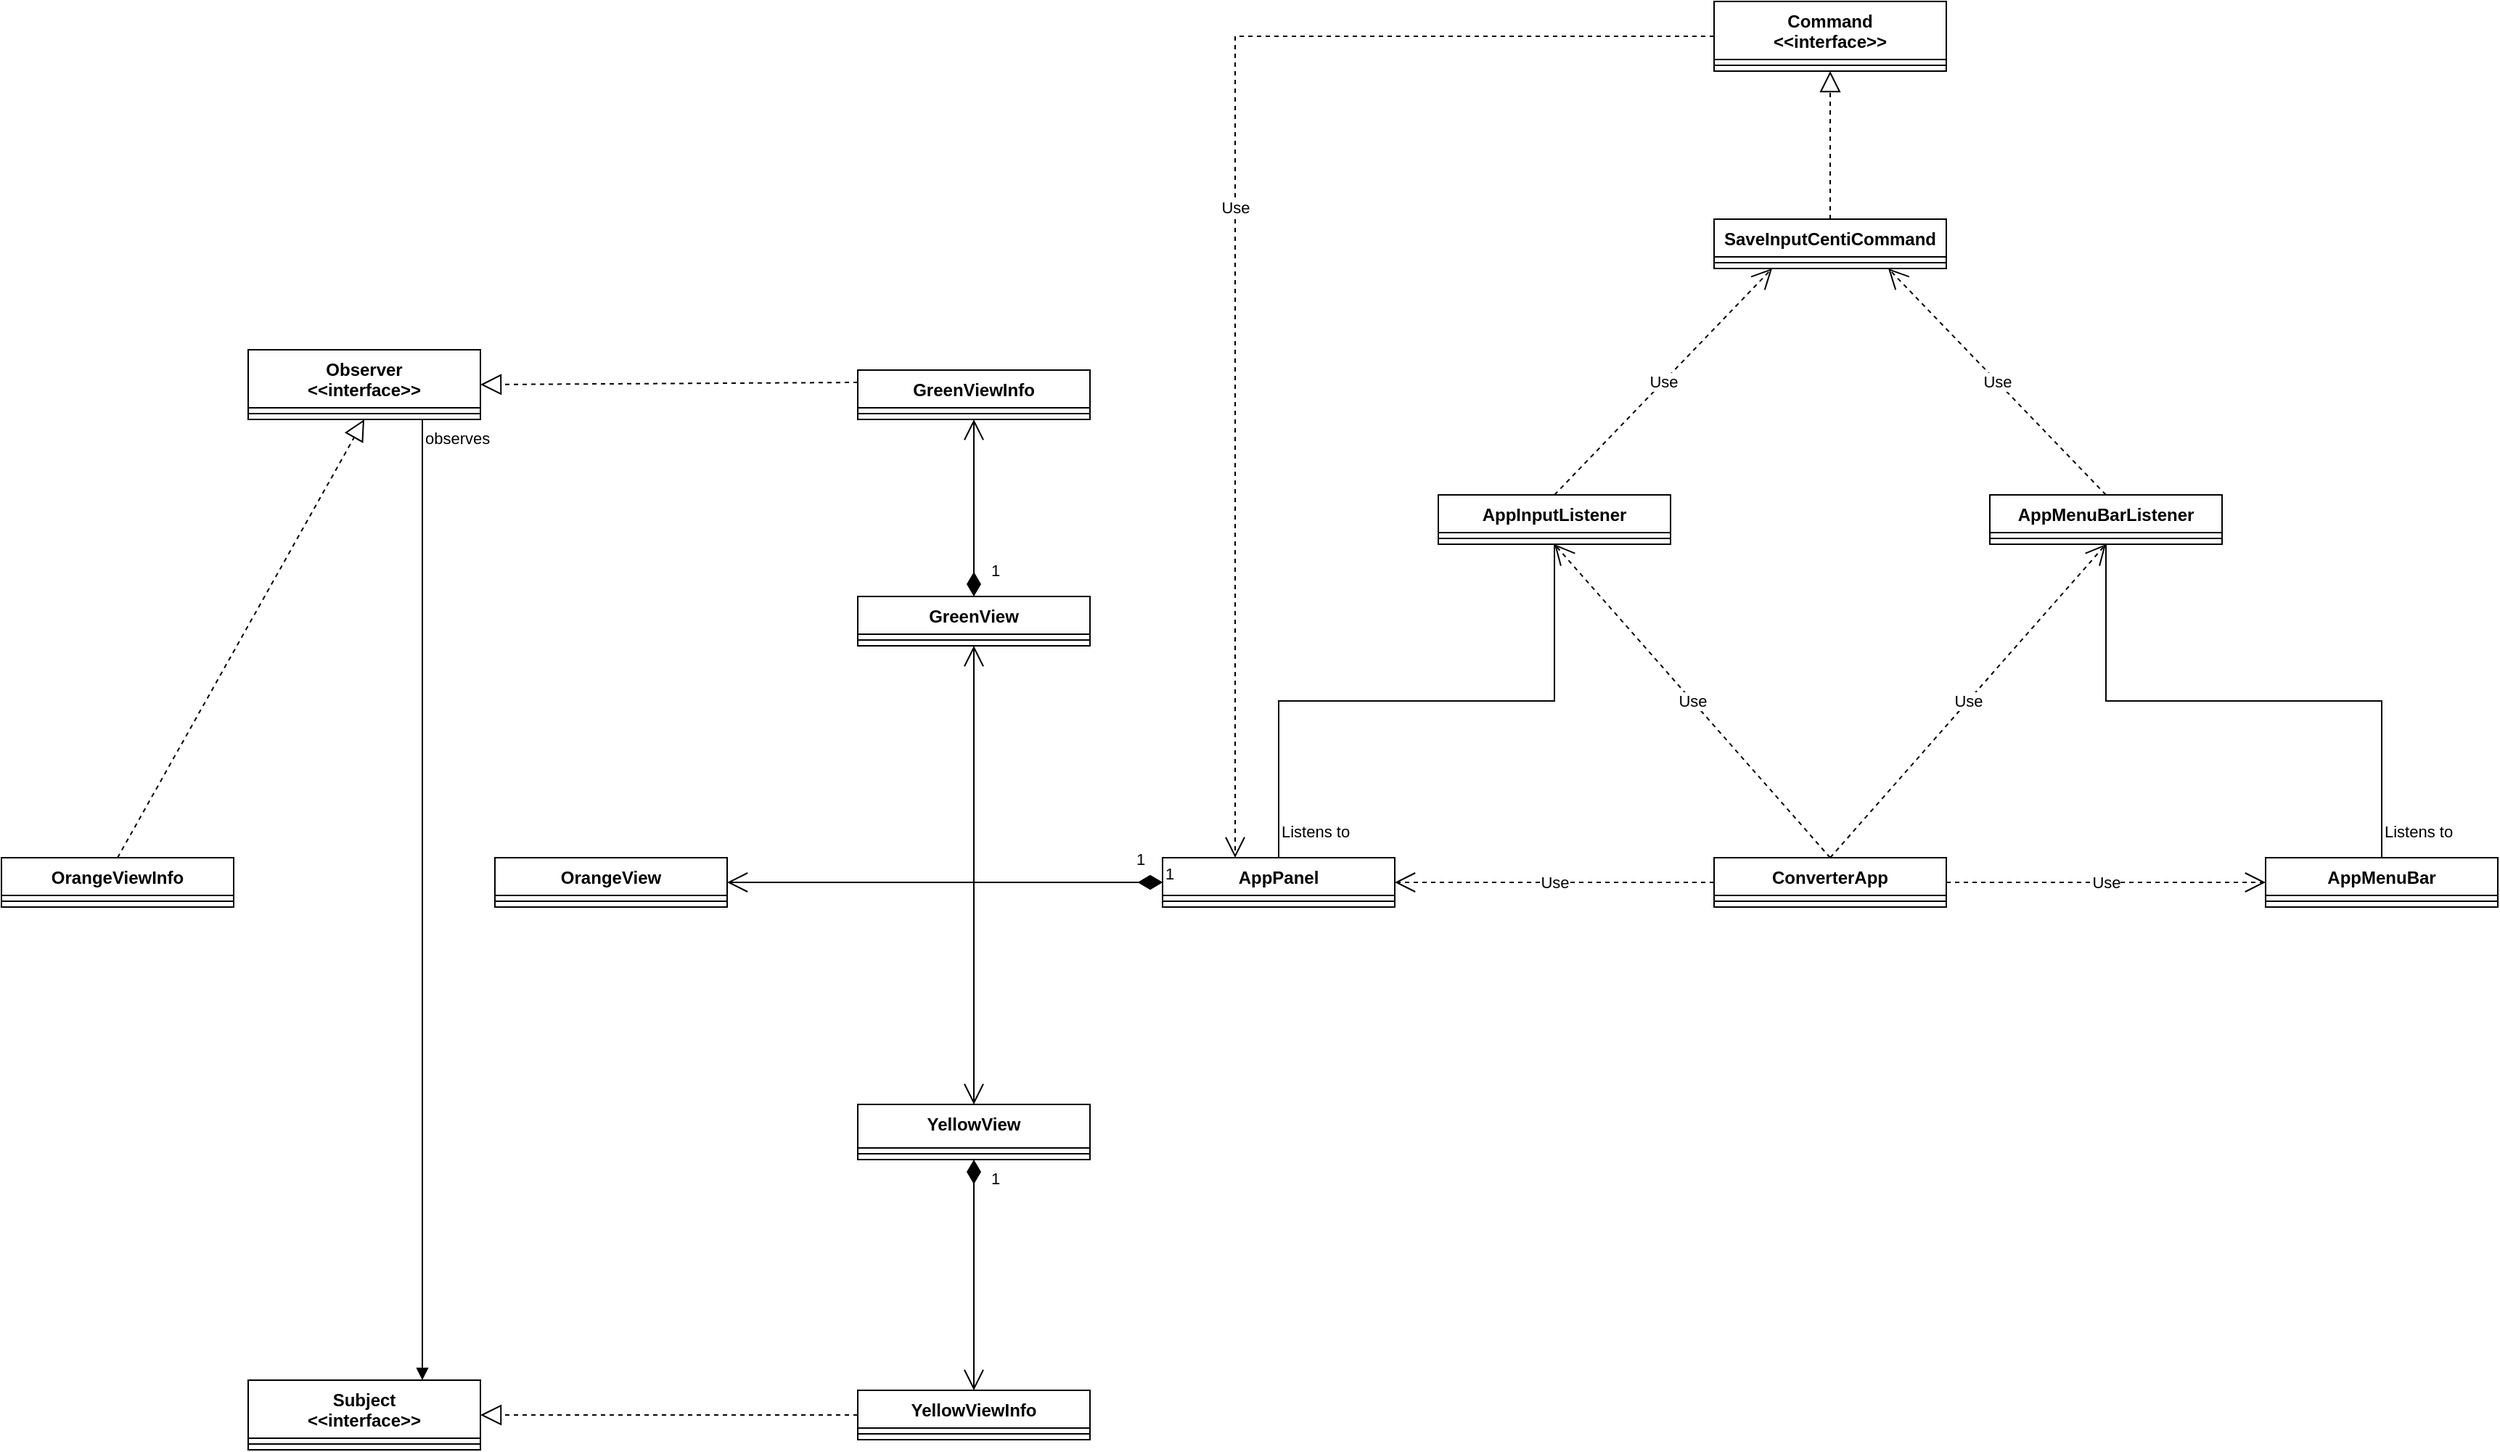 <mxfile version="15.8.7" type="device"><diagram id="C5RBs43oDa-KdzZeNtuy" name="Page-1"><mxGraphModel dx="3511" dy="2050" grid="1" gridSize="10" guides="1" tooltips="1" connect="1" arrows="1" fold="1" page="1" pageScale="1" pageWidth="827" pageHeight="1169" math="0" shadow="0"><root><mxCell id="WIyWlLk6GJQsqaUBKTNV-0"/><mxCell id="WIyWlLk6GJQsqaUBKTNV-1" parent="WIyWlLk6GJQsqaUBKTNV-0"/><mxCell id="OgBj1DiO_OkQwM2fGzD6-1" value="ConverterApp" style="swimlane;fontStyle=1;align=center;verticalAlign=top;childLayout=stackLayout;horizontal=1;startSize=26;horizontalStack=0;resizeParent=1;resizeParentMax=0;resizeLast=0;collapsible=1;marginBottom=0;" vertex="1" parent="WIyWlLk6GJQsqaUBKTNV-1"><mxGeometry x="603" y="604" width="160" height="34" as="geometry"/></mxCell><mxCell id="OgBj1DiO_OkQwM2fGzD6-3" value="" style="line;strokeWidth=1;fillColor=none;align=left;verticalAlign=middle;spacingTop=-1;spacingLeft=3;spacingRight=3;rotatable=0;labelPosition=right;points=[];portConstraint=eastwest;" vertex="1" parent="OgBj1DiO_OkQwM2fGzD6-1"><mxGeometry y="26" width="160" height="8" as="geometry"/></mxCell><mxCell id="OgBj1DiO_OkQwM2fGzD6-5" value="Use" style="endArrow=open;endSize=12;dashed=1;html=1;rounded=0;exitX=0.5;exitY=0;exitDx=0;exitDy=0;entryX=0.5;entryY=1;entryDx=0;entryDy=0;" edge="1" parent="WIyWlLk6GJQsqaUBKTNV-1" source="OgBj1DiO_OkQwM2fGzD6-1" target="OgBj1DiO_OkQwM2fGzD6-10"><mxGeometry width="160" relative="1" as="geometry"><mxPoint x="623" y="644" as="sourcePoint"/><mxPoint x="743" y="444" as="targetPoint"/></mxGeometry></mxCell><mxCell id="OgBj1DiO_OkQwM2fGzD6-6" value="AppInputListener" style="swimlane;fontStyle=1;align=center;verticalAlign=top;childLayout=stackLayout;horizontal=1;startSize=26;horizontalStack=0;resizeParent=1;resizeParentMax=0;resizeLast=0;collapsible=1;marginBottom=0;" vertex="1" parent="WIyWlLk6GJQsqaUBKTNV-1"><mxGeometry x="413" y="354" width="160" height="34" as="geometry"/></mxCell><mxCell id="OgBj1DiO_OkQwM2fGzD6-8" value="" style="line;strokeWidth=1;fillColor=none;align=left;verticalAlign=middle;spacingTop=-1;spacingLeft=3;spacingRight=3;rotatable=0;labelPosition=right;points=[];portConstraint=eastwest;" vertex="1" parent="OgBj1DiO_OkQwM2fGzD6-6"><mxGeometry y="26" width="160" height="8" as="geometry"/></mxCell><mxCell id="OgBj1DiO_OkQwM2fGzD6-10" value="AppMenuBarListener" style="swimlane;fontStyle=1;align=center;verticalAlign=top;childLayout=stackLayout;horizontal=1;startSize=26;horizontalStack=0;resizeParent=1;resizeParentMax=0;resizeLast=0;collapsible=1;marginBottom=0;" vertex="1" parent="WIyWlLk6GJQsqaUBKTNV-1"><mxGeometry x="793" y="354" width="160" height="34" as="geometry"/></mxCell><mxCell id="OgBj1DiO_OkQwM2fGzD6-12" value="" style="line;strokeWidth=1;fillColor=none;align=left;verticalAlign=middle;spacingTop=-1;spacingLeft=3;spacingRight=3;rotatable=0;labelPosition=right;points=[];portConstraint=eastwest;" vertex="1" parent="OgBj1DiO_OkQwM2fGzD6-10"><mxGeometry y="26" width="160" height="8" as="geometry"/></mxCell><mxCell id="OgBj1DiO_OkQwM2fGzD6-14" value="Command&#10;&lt;&lt;interface&gt;&gt;" style="swimlane;fontStyle=1;align=center;verticalAlign=top;childLayout=stackLayout;horizontal=1;startSize=40;horizontalStack=0;resizeParent=1;resizeParentMax=0;resizeLast=0;collapsible=1;marginBottom=0;" vertex="1" parent="WIyWlLk6GJQsqaUBKTNV-1"><mxGeometry x="603" y="14" width="160" height="48" as="geometry"/></mxCell><mxCell id="OgBj1DiO_OkQwM2fGzD6-16" value="" style="line;strokeWidth=1;fillColor=none;align=left;verticalAlign=middle;spacingTop=-1;spacingLeft=3;spacingRight=3;rotatable=0;labelPosition=right;points=[];portConstraint=eastwest;" vertex="1" parent="OgBj1DiO_OkQwM2fGzD6-14"><mxGeometry y="40" width="160" height="8" as="geometry"/></mxCell><mxCell id="OgBj1DiO_OkQwM2fGzD6-18" value="" style="endArrow=block;dashed=1;endFill=0;endSize=12;html=1;rounded=0;exitX=0.5;exitY=0;exitDx=0;exitDy=0;entryX=0.5;entryY=1;entryDx=0;entryDy=0;" edge="1" parent="WIyWlLk6GJQsqaUBKTNV-1" source="OgBj1DiO_OkQwM2fGzD6-19" target="OgBj1DiO_OkQwM2fGzD6-14"><mxGeometry width="160" relative="1" as="geometry"><mxPoint x="623" y="344" as="sourcePoint"/><mxPoint x="783" y="114" as="targetPoint"/></mxGeometry></mxCell><mxCell id="OgBj1DiO_OkQwM2fGzD6-19" value="SaveInputCentiCommand" style="swimlane;fontStyle=1;align=center;verticalAlign=top;childLayout=stackLayout;horizontal=1;startSize=26;horizontalStack=0;resizeParent=1;resizeParentMax=0;resizeLast=0;collapsible=1;marginBottom=0;" vertex="1" parent="WIyWlLk6GJQsqaUBKTNV-1"><mxGeometry x="603" y="164" width="160" height="34" as="geometry"/></mxCell><mxCell id="OgBj1DiO_OkQwM2fGzD6-21" value="" style="line;strokeWidth=1;fillColor=none;align=left;verticalAlign=middle;spacingTop=-1;spacingLeft=3;spacingRight=3;rotatable=0;labelPosition=right;points=[];portConstraint=eastwest;" vertex="1" parent="OgBj1DiO_OkQwM2fGzD6-19"><mxGeometry y="26" width="160" height="8" as="geometry"/></mxCell><mxCell id="OgBj1DiO_OkQwM2fGzD6-24" value="Use" style="endArrow=open;endSize=12;dashed=1;html=1;rounded=0;entryX=0.25;entryY=1;entryDx=0;entryDy=0;exitX=0.5;exitY=0;exitDx=0;exitDy=0;" edge="1" parent="WIyWlLk6GJQsqaUBKTNV-1" source="OgBj1DiO_OkQwM2fGzD6-6" target="OgBj1DiO_OkQwM2fGzD6-19"><mxGeometry width="160" relative="1" as="geometry"><mxPoint x="623" y="344" as="sourcePoint"/><mxPoint x="783" y="344" as="targetPoint"/></mxGeometry></mxCell><mxCell id="OgBj1DiO_OkQwM2fGzD6-25" value="Use" style="endArrow=open;endSize=12;dashed=1;html=1;rounded=0;exitX=0.5;exitY=0;exitDx=0;exitDy=0;entryX=0.75;entryY=1;entryDx=0;entryDy=0;" edge="1" parent="WIyWlLk6GJQsqaUBKTNV-1" source="OgBj1DiO_OkQwM2fGzD6-10" target="OgBj1DiO_OkQwM2fGzD6-19"><mxGeometry width="160" relative="1" as="geometry"><mxPoint x="623" y="344" as="sourcePoint"/><mxPoint x="713" y="284" as="targetPoint"/></mxGeometry></mxCell><mxCell id="OgBj1DiO_OkQwM2fGzD6-27" value="Use" style="endArrow=open;endSize=12;dashed=1;html=1;rounded=0;entryX=0.5;entryY=1;entryDx=0;entryDy=0;exitX=0.5;exitY=0;exitDx=0;exitDy=0;" edge="1" parent="WIyWlLk6GJQsqaUBKTNV-1" source="OgBj1DiO_OkQwM2fGzD6-1" target="OgBj1DiO_OkQwM2fGzD6-6"><mxGeometry width="160" relative="1" as="geometry"><mxPoint x="623" y="344" as="sourcePoint"/><mxPoint x="783" y="344" as="targetPoint"/></mxGeometry></mxCell><mxCell id="OgBj1DiO_OkQwM2fGzD6-28" value="AppPanel" style="swimlane;fontStyle=1;align=center;verticalAlign=top;childLayout=stackLayout;horizontal=1;startSize=26;horizontalStack=0;resizeParent=1;resizeParentMax=0;resizeLast=0;collapsible=1;marginBottom=0;" vertex="1" parent="WIyWlLk6GJQsqaUBKTNV-1"><mxGeometry x="223" y="604" width="160" height="34" as="geometry"/></mxCell><mxCell id="OgBj1DiO_OkQwM2fGzD6-30" value="" style="line;strokeWidth=1;fillColor=none;align=left;verticalAlign=middle;spacingTop=-1;spacingLeft=3;spacingRight=3;rotatable=0;labelPosition=right;points=[];portConstraint=eastwest;" vertex="1" parent="OgBj1DiO_OkQwM2fGzD6-28"><mxGeometry y="26" width="160" height="8" as="geometry"/></mxCell><mxCell id="OgBj1DiO_OkQwM2fGzD6-32" value="Use" style="endArrow=open;endSize=12;dashed=1;html=1;rounded=0;entryX=1;entryY=0.5;entryDx=0;entryDy=0;exitX=0;exitY=0.5;exitDx=0;exitDy=0;" edge="1" parent="WIyWlLk6GJQsqaUBKTNV-1" source="OgBj1DiO_OkQwM2fGzD6-1" target="OgBj1DiO_OkQwM2fGzD6-28"><mxGeometry width="160" relative="1" as="geometry"><mxPoint x="623" y="544" as="sourcePoint"/><mxPoint x="783" y="544" as="targetPoint"/></mxGeometry></mxCell><mxCell id="OgBj1DiO_OkQwM2fGzD6-34" value="" style="endArrow=none;html=1;edgeStyle=orthogonalEdgeStyle;rounded=0;exitX=0.5;exitY=0;exitDx=0;exitDy=0;entryX=0.5;entryY=1;entryDx=0;entryDy=0;" edge="1" parent="WIyWlLk6GJQsqaUBKTNV-1" source="OgBj1DiO_OkQwM2fGzD6-28" target="OgBj1DiO_OkQwM2fGzD6-6"><mxGeometry relative="1" as="geometry"><mxPoint x="623" y="544" as="sourcePoint"/><mxPoint x="783" y="544" as="targetPoint"/></mxGeometry></mxCell><mxCell id="OgBj1DiO_OkQwM2fGzD6-35" value="Listens to" style="edgeLabel;resizable=0;html=1;align=left;verticalAlign=bottom;" connectable="0" vertex="1" parent="OgBj1DiO_OkQwM2fGzD6-34"><mxGeometry x="-1" relative="1" as="geometry"><mxPoint y="-10" as="offset"/></mxGeometry></mxCell><mxCell id="OgBj1DiO_OkQwM2fGzD6-37" value="AppMenuBar" style="swimlane;fontStyle=1;align=center;verticalAlign=top;childLayout=stackLayout;horizontal=1;startSize=26;horizontalStack=0;resizeParent=1;resizeParentMax=0;resizeLast=0;collapsible=1;marginBottom=0;" vertex="1" parent="WIyWlLk6GJQsqaUBKTNV-1"><mxGeometry x="983" y="604" width="160" height="34" as="geometry"/></mxCell><mxCell id="OgBj1DiO_OkQwM2fGzD6-39" value="" style="line;strokeWidth=1;fillColor=none;align=left;verticalAlign=middle;spacingTop=-1;spacingLeft=3;spacingRight=3;rotatable=0;labelPosition=right;points=[];portConstraint=eastwest;" vertex="1" parent="OgBj1DiO_OkQwM2fGzD6-37"><mxGeometry y="26" width="160" height="8" as="geometry"/></mxCell><mxCell id="OgBj1DiO_OkQwM2fGzD6-41" value="Use" style="endArrow=open;endSize=12;dashed=1;html=1;rounded=0;entryX=0;entryY=0.5;entryDx=0;entryDy=0;exitX=1;exitY=0.5;exitDx=0;exitDy=0;" edge="1" parent="WIyWlLk6GJQsqaUBKTNV-1" source="OgBj1DiO_OkQwM2fGzD6-1" target="OgBj1DiO_OkQwM2fGzD6-37"><mxGeometry width="160" relative="1" as="geometry"><mxPoint x="623" y="544" as="sourcePoint"/><mxPoint x="793" y="544" as="targetPoint"/></mxGeometry></mxCell><mxCell id="OgBj1DiO_OkQwM2fGzD6-42" value="" style="endArrow=none;html=1;edgeStyle=orthogonalEdgeStyle;rounded=0;exitX=0.5;exitY=0;exitDx=0;exitDy=0;entryX=0.5;entryY=1;entryDx=0;entryDy=0;" edge="1" parent="WIyWlLk6GJQsqaUBKTNV-1" source="OgBj1DiO_OkQwM2fGzD6-37" target="OgBj1DiO_OkQwM2fGzD6-10"><mxGeometry relative="1" as="geometry"><mxPoint x="863" y="580" as="sourcePoint"/><mxPoint x="1053" y="364" as="targetPoint"/></mxGeometry></mxCell><mxCell id="OgBj1DiO_OkQwM2fGzD6-43" value="Listens to" style="edgeLabel;resizable=0;html=1;align=left;verticalAlign=bottom;" connectable="0" vertex="1" parent="OgBj1DiO_OkQwM2fGzD6-42"><mxGeometry x="-1" relative="1" as="geometry"><mxPoint y="-10" as="offset"/></mxGeometry></mxCell><mxCell id="OgBj1DiO_OkQwM2fGzD6-45" value="GreenView" style="swimlane;fontStyle=1;align=center;verticalAlign=top;childLayout=stackLayout;horizontal=1;startSize=26;horizontalStack=0;resizeParent=1;resizeParentMax=0;resizeLast=0;collapsible=1;marginBottom=0;" vertex="1" parent="WIyWlLk6GJQsqaUBKTNV-1"><mxGeometry x="13" y="424" width="160" height="34" as="geometry"/></mxCell><mxCell id="OgBj1DiO_OkQwM2fGzD6-47" value="" style="line;strokeWidth=1;fillColor=none;align=left;verticalAlign=middle;spacingTop=-1;spacingLeft=3;spacingRight=3;rotatable=0;labelPosition=right;points=[];portConstraint=eastwest;" vertex="1" parent="OgBj1DiO_OkQwM2fGzD6-45"><mxGeometry y="26" width="160" height="8" as="geometry"/></mxCell><mxCell id="OgBj1DiO_OkQwM2fGzD6-49" value="1" style="endArrow=open;html=1;endSize=12;startArrow=diamondThin;startSize=14;startFill=1;edgeStyle=orthogonalEdgeStyle;align=left;verticalAlign=bottom;rounded=0;exitX=0;exitY=0.5;exitDx=0;exitDy=0;entryX=0.5;entryY=1;entryDx=0;entryDy=0;" edge="1" parent="WIyWlLk6GJQsqaUBKTNV-1" source="OgBj1DiO_OkQwM2fGzD6-28" target="OgBj1DiO_OkQwM2fGzD6-45"><mxGeometry x="-0.864" y="-7" relative="1" as="geometry"><mxPoint x="123" y="444" as="sourcePoint"/><mxPoint x="283" y="444" as="targetPoint"/><mxPoint as="offset"/></mxGeometry></mxCell><mxCell id="OgBj1DiO_OkQwM2fGzD6-50" value="YellowView" style="swimlane;fontStyle=1;align=center;verticalAlign=top;childLayout=stackLayout;horizontal=1;startSize=30;horizontalStack=0;resizeParent=1;resizeParentMax=0;resizeLast=0;collapsible=1;marginBottom=0;" vertex="1" parent="WIyWlLk6GJQsqaUBKTNV-1"><mxGeometry x="13" y="774" width="160" height="38" as="geometry"/></mxCell><mxCell id="OgBj1DiO_OkQwM2fGzD6-52" value="" style="line;strokeWidth=1;fillColor=none;align=left;verticalAlign=middle;spacingTop=-1;spacingLeft=3;spacingRight=3;rotatable=0;labelPosition=right;points=[];portConstraint=eastwest;" vertex="1" parent="OgBj1DiO_OkQwM2fGzD6-50"><mxGeometry y="30" width="160" height="8" as="geometry"/></mxCell><mxCell id="OgBj1DiO_OkQwM2fGzD6-54" value="1" style="endArrow=open;html=1;endSize=12;startArrow=diamondThin;startSize=14;startFill=1;edgeStyle=orthogonalEdgeStyle;align=left;verticalAlign=bottom;rounded=0;exitX=0;exitY=0.5;exitDx=0;exitDy=0;entryX=0.5;entryY=0;entryDx=0;entryDy=0;" edge="1" parent="WIyWlLk6GJQsqaUBKTNV-1" source="OgBj1DiO_OkQwM2fGzD6-28" target="OgBj1DiO_OkQwM2fGzD6-50"><mxGeometry x="-1" y="3" relative="1" as="geometry"><mxPoint x="123" y="444" as="sourcePoint"/><mxPoint x="283" y="444" as="targetPoint"/></mxGeometry></mxCell><mxCell id="OgBj1DiO_OkQwM2fGzD6-55" value="OrangeView" style="swimlane;fontStyle=1;align=center;verticalAlign=top;childLayout=stackLayout;horizontal=1;startSize=26;horizontalStack=0;resizeParent=1;resizeParentMax=0;resizeLast=0;collapsible=1;marginBottom=0;" vertex="1" parent="WIyWlLk6GJQsqaUBKTNV-1"><mxGeometry x="-237" y="604" width="160" height="34" as="geometry"/></mxCell><mxCell id="OgBj1DiO_OkQwM2fGzD6-57" value="" style="line;strokeWidth=1;fillColor=none;align=left;verticalAlign=middle;spacingTop=-1;spacingLeft=3;spacingRight=3;rotatable=0;labelPosition=right;points=[];portConstraint=eastwest;" vertex="1" parent="OgBj1DiO_OkQwM2fGzD6-55"><mxGeometry y="26" width="160" height="8" as="geometry"/></mxCell><mxCell id="OgBj1DiO_OkQwM2fGzD6-59" value="1" style="endArrow=open;html=1;endSize=12;startArrow=diamondThin;startSize=14;startFill=1;edgeStyle=orthogonalEdgeStyle;align=left;verticalAlign=bottom;rounded=0;exitX=0;exitY=0.5;exitDx=0;exitDy=0;entryX=1;entryY=0.5;entryDx=0;entryDy=0;" edge="1" parent="WIyWlLk6GJQsqaUBKTNV-1" source="OgBj1DiO_OkQwM2fGzD6-28" target="OgBj1DiO_OkQwM2fGzD6-55"><mxGeometry x="-1" y="3" relative="1" as="geometry"><mxPoint x="123" y="444" as="sourcePoint"/><mxPoint x="283" y="444" as="targetPoint"/></mxGeometry></mxCell><mxCell id="OgBj1DiO_OkQwM2fGzD6-60" value="Observer&#10;&lt;&lt;interface&gt;&gt;" style="swimlane;fontStyle=1;align=center;verticalAlign=top;childLayout=stackLayout;horizontal=1;startSize=40;horizontalStack=0;resizeParent=1;resizeParentMax=0;resizeLast=0;collapsible=1;marginBottom=0;" vertex="1" parent="WIyWlLk6GJQsqaUBKTNV-1"><mxGeometry x="-407" y="254" width="160" height="48" as="geometry"/></mxCell><mxCell id="OgBj1DiO_OkQwM2fGzD6-62" value="" style="line;strokeWidth=1;fillColor=none;align=left;verticalAlign=middle;spacingTop=-1;spacingLeft=3;spacingRight=3;rotatable=0;labelPosition=right;points=[];portConstraint=eastwest;" vertex="1" parent="OgBj1DiO_OkQwM2fGzD6-60"><mxGeometry y="40" width="160" height="8" as="geometry"/></mxCell><mxCell id="OgBj1DiO_OkQwM2fGzD6-64" value="OrangeViewInfo" style="swimlane;fontStyle=1;align=center;verticalAlign=top;childLayout=stackLayout;horizontal=1;startSize=26;horizontalStack=0;resizeParent=1;resizeParentMax=0;resizeLast=0;collapsible=1;marginBottom=0;" vertex="1" parent="WIyWlLk6GJQsqaUBKTNV-1"><mxGeometry x="-577" y="604" width="160" height="34" as="geometry"/></mxCell><mxCell id="OgBj1DiO_OkQwM2fGzD6-66" value="" style="line;strokeWidth=1;fillColor=none;align=left;verticalAlign=middle;spacingTop=-1;spacingLeft=3;spacingRight=3;rotatable=0;labelPosition=right;points=[];portConstraint=eastwest;" vertex="1" parent="OgBj1DiO_OkQwM2fGzD6-64"><mxGeometry y="26" width="160" height="8" as="geometry"/></mxCell><mxCell id="OgBj1DiO_OkQwM2fGzD6-68" value="" style="endArrow=block;dashed=1;endFill=0;endSize=12;html=1;rounded=0;entryX=0.5;entryY=1;entryDx=0;entryDy=0;exitX=0.5;exitY=0;exitDx=0;exitDy=0;" edge="1" parent="WIyWlLk6GJQsqaUBKTNV-1" source="OgBj1DiO_OkQwM2fGzD6-64" target="OgBj1DiO_OkQwM2fGzD6-60"><mxGeometry width="160" relative="1" as="geometry"><mxPoint x="-417" y="344" as="sourcePoint"/><mxPoint x="-257" y="344" as="targetPoint"/></mxGeometry></mxCell><mxCell id="OgBj1DiO_OkQwM2fGzD6-69" value="GreenViewInfo" style="swimlane;fontStyle=1;align=center;verticalAlign=top;childLayout=stackLayout;horizontal=1;startSize=26;horizontalStack=0;resizeParent=1;resizeParentMax=0;resizeLast=0;collapsible=1;marginBottom=0;" vertex="1" parent="WIyWlLk6GJQsqaUBKTNV-1"><mxGeometry x="13" y="268" width="160" height="34" as="geometry"/></mxCell><mxCell id="OgBj1DiO_OkQwM2fGzD6-71" value="" style="line;strokeWidth=1;fillColor=none;align=left;verticalAlign=middle;spacingTop=-1;spacingLeft=3;spacingRight=3;rotatable=0;labelPosition=right;points=[];portConstraint=eastwest;" vertex="1" parent="OgBj1DiO_OkQwM2fGzD6-69"><mxGeometry y="26" width="160" height="8" as="geometry"/></mxCell><mxCell id="OgBj1DiO_OkQwM2fGzD6-73" value="1" style="endArrow=open;html=1;endSize=12;startArrow=diamondThin;startSize=14;startFill=1;edgeStyle=orthogonalEdgeStyle;align=left;verticalAlign=bottom;rounded=0;exitX=0.5;exitY=0;exitDx=0;exitDy=0;entryX=0.5;entryY=1;entryDx=0;entryDy=0;" edge="1" parent="WIyWlLk6GJQsqaUBKTNV-1" source="OgBj1DiO_OkQwM2fGzD6-45" target="OgBj1DiO_OkQwM2fGzD6-69"><mxGeometry x="-0.853" y="-10" relative="1" as="geometry"><mxPoint x="-417" y="344" as="sourcePoint"/><mxPoint x="-257" y="344" as="targetPoint"/><mxPoint as="offset"/></mxGeometry></mxCell><mxCell id="OgBj1DiO_OkQwM2fGzD6-74" value="" style="endArrow=block;dashed=1;endFill=0;endSize=12;html=1;rounded=0;entryX=1;entryY=0.5;entryDx=0;entryDy=0;exitX=0;exitY=0.25;exitDx=0;exitDy=0;" edge="1" parent="WIyWlLk6GJQsqaUBKTNV-1" source="OgBj1DiO_OkQwM2fGzD6-69" target="OgBj1DiO_OkQwM2fGzD6-60"><mxGeometry width="160" relative="1" as="geometry"><mxPoint x="-367" y="544" as="sourcePoint"/><mxPoint x="-207" y="544" as="targetPoint"/></mxGeometry></mxCell><mxCell id="OgBj1DiO_OkQwM2fGzD6-75" value="Subject&#10;&lt;&lt;interface&gt;&gt;" style="swimlane;fontStyle=1;align=center;verticalAlign=top;childLayout=stackLayout;horizontal=1;startSize=40;horizontalStack=0;resizeParent=1;resizeParentMax=0;resizeLast=0;collapsible=1;marginBottom=0;" vertex="1" parent="WIyWlLk6GJQsqaUBKTNV-1"><mxGeometry x="-407" y="964" width="160" height="48" as="geometry"/></mxCell><mxCell id="OgBj1DiO_OkQwM2fGzD6-77" value="" style="line;strokeWidth=1;fillColor=none;align=left;verticalAlign=middle;spacingTop=-1;spacingLeft=3;spacingRight=3;rotatable=0;labelPosition=right;points=[];portConstraint=eastwest;" vertex="1" parent="OgBj1DiO_OkQwM2fGzD6-75"><mxGeometry y="40" width="160" height="8" as="geometry"/></mxCell><mxCell id="OgBj1DiO_OkQwM2fGzD6-79" value="YellowViewInfo" style="swimlane;fontStyle=1;align=center;verticalAlign=top;childLayout=stackLayout;horizontal=1;startSize=26;horizontalStack=0;resizeParent=1;resizeParentMax=0;resizeLast=0;collapsible=1;marginBottom=0;" vertex="1" parent="WIyWlLk6GJQsqaUBKTNV-1"><mxGeometry x="13" y="971" width="160" height="34" as="geometry"/></mxCell><mxCell id="OgBj1DiO_OkQwM2fGzD6-81" value="" style="line;strokeWidth=1;fillColor=none;align=left;verticalAlign=middle;spacingTop=-1;spacingLeft=3;spacingRight=3;rotatable=0;labelPosition=right;points=[];portConstraint=eastwest;" vertex="1" parent="OgBj1DiO_OkQwM2fGzD6-79"><mxGeometry y="26" width="160" height="8" as="geometry"/></mxCell><mxCell id="OgBj1DiO_OkQwM2fGzD6-83" value="" style="endArrow=block;dashed=1;endFill=0;endSize=12;html=1;rounded=0;entryX=1;entryY=0.5;entryDx=0;entryDy=0;exitX=0;exitY=0.5;exitDx=0;exitDy=0;" edge="1" parent="WIyWlLk6GJQsqaUBKTNV-1" source="OgBj1DiO_OkQwM2fGzD6-79" target="OgBj1DiO_OkQwM2fGzD6-75"><mxGeometry width="160" relative="1" as="geometry"><mxPoint x="-367" y="744" as="sourcePoint"/><mxPoint x="-207" y="744" as="targetPoint"/></mxGeometry></mxCell><mxCell id="OgBj1DiO_OkQwM2fGzD6-84" value="1" style="endArrow=open;html=1;endSize=12;startArrow=diamondThin;startSize=14;startFill=1;edgeStyle=orthogonalEdgeStyle;align=left;verticalAlign=bottom;rounded=0;exitX=0.5;exitY=1;exitDx=0;exitDy=0;entryX=0.5;entryY=0;entryDx=0;entryDy=0;" edge="1" parent="WIyWlLk6GJQsqaUBKTNV-1" source="OgBj1DiO_OkQwM2fGzD6-50" target="OgBj1DiO_OkQwM2fGzD6-79"><mxGeometry x="-0.723" y="10" relative="1" as="geometry"><mxPoint x="-367" y="744" as="sourcePoint"/><mxPoint x="-207" y="744" as="targetPoint"/><mxPoint as="offset"/></mxGeometry></mxCell><mxCell id="OgBj1DiO_OkQwM2fGzD6-88" value="observes" style="endArrow=block;endFill=1;html=1;edgeStyle=orthogonalEdgeStyle;align=left;verticalAlign=top;rounded=0;exitX=0.75;exitY=1;exitDx=0;exitDy=0;entryX=0.75;entryY=0;entryDx=0;entryDy=0;" edge="1" parent="WIyWlLk6GJQsqaUBKTNV-1" source="OgBj1DiO_OkQwM2fGzD6-60" target="OgBj1DiO_OkQwM2fGzD6-75"><mxGeometry x="-1" relative="1" as="geometry"><mxPoint x="-367" y="644" as="sourcePoint"/><mxPoint x="-207" y="644" as="targetPoint"/></mxGeometry></mxCell><mxCell id="OgBj1DiO_OkQwM2fGzD6-90" value="Use" style="endArrow=open;endSize=12;dashed=1;html=1;rounded=0;exitX=0;exitY=0.5;exitDx=0;exitDy=0;" edge="1" parent="WIyWlLk6GJQsqaUBKTNV-1" source="OgBj1DiO_OkQwM2fGzD6-14"><mxGeometry width="160" relative="1" as="geometry"><mxPoint x="113" y="604" as="sourcePoint"/><mxPoint x="273" y="604" as="targetPoint"/><Array as="points"><mxPoint x="273" y="38"/></Array></mxGeometry></mxCell></root></mxGraphModel></diagram></mxfile>